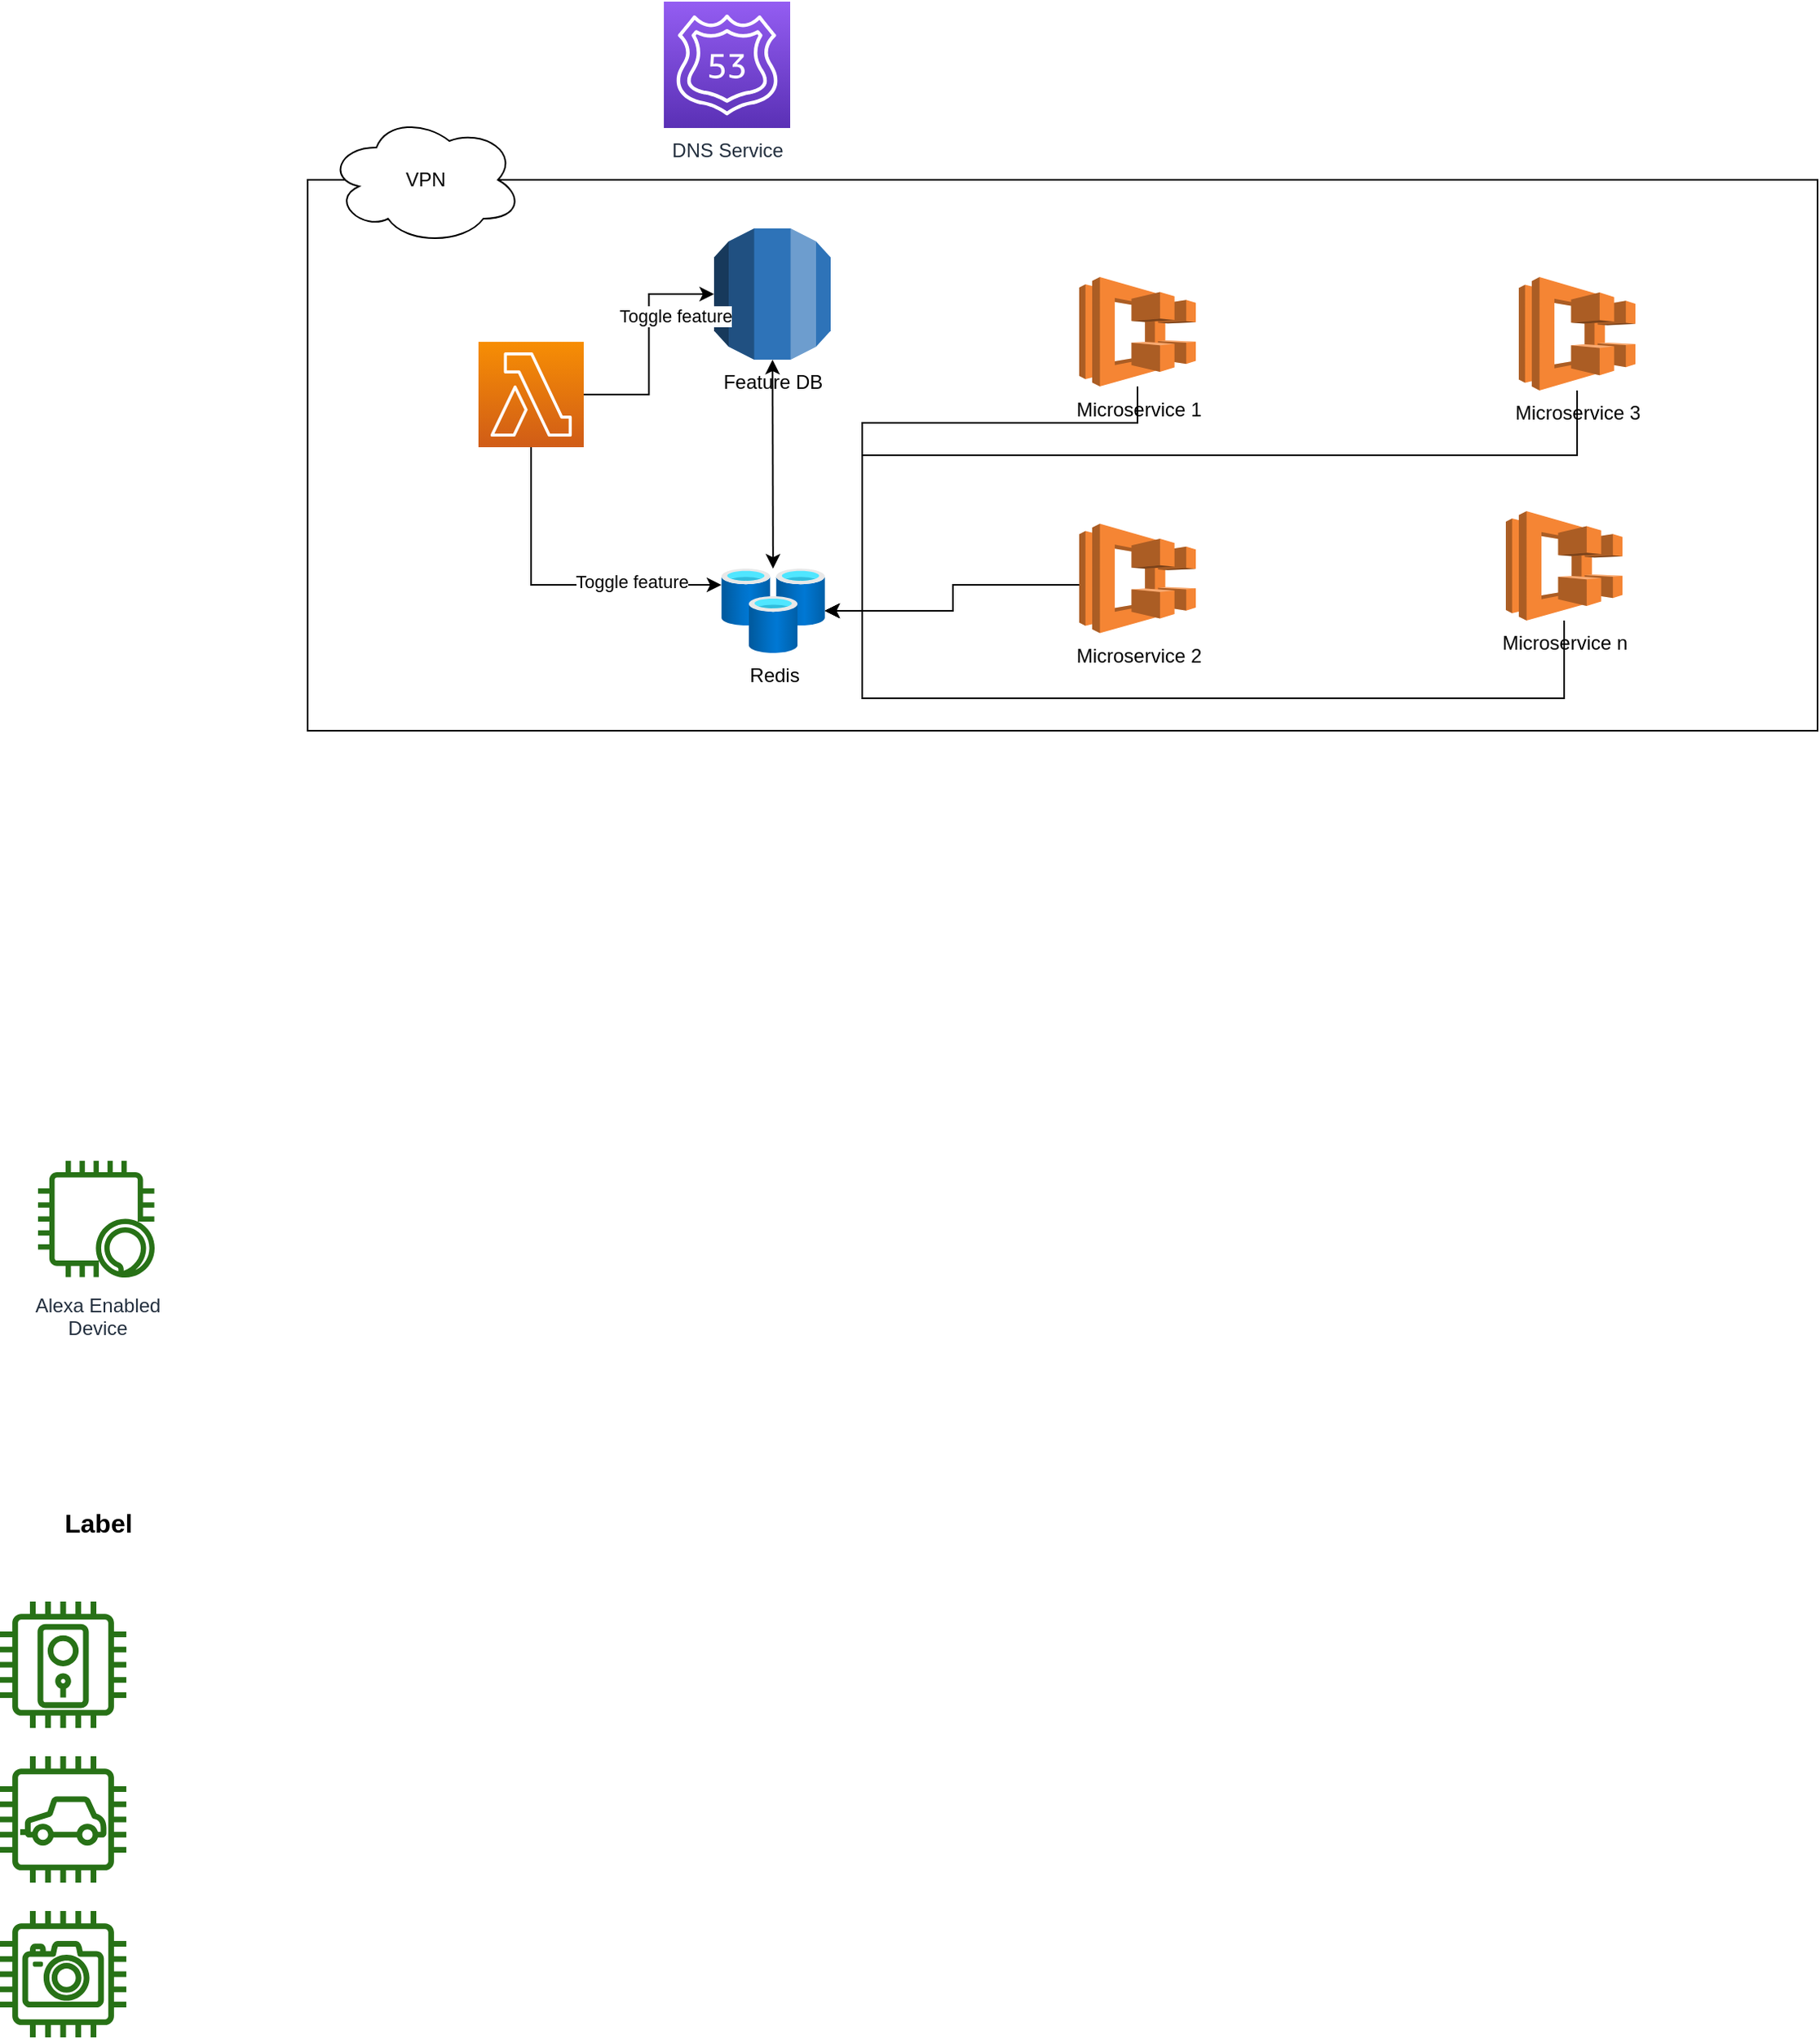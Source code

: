 <mxfile version="20.2.7" type="github">
  <diagram id="Ht1M8jgEwFfnCIfOTk4-" name="Page-1">
    <mxGraphModel dx="1018" dy="585" grid="1" gridSize="10" guides="1" tooltips="1" connect="1" arrows="1" fold="1" page="1" pageScale="1" pageWidth="1169" pageHeight="827" math="0" shadow="0">
      <root>
        <mxCell id="0" />
        <mxCell id="1" parent="0" />
        <mxCell id="SCVMTBWpLvtzJIhz15lM-21" value="Label" style="text;html=1;resizable=0;points=[];autosize=1;align=left;verticalAlign=top;spacingTop=-4;fontSize=16;fontStyle=1" parent="1" vertex="1">
          <mxGeometry x="67.5" y="986.5" width="50" height="20" as="geometry" />
        </mxCell>
        <mxCell id="jZVaUwOg5UY3L9NAnvdq-3" value="Alexa Enabled&lt;br&gt;Device&lt;br&gt;" style="outlineConnect=0;fontColor=#232F3E;gradientColor=none;fillColor=#277116;strokeColor=none;dashed=0;verticalLabelPosition=bottom;verticalAlign=top;align=center;html=1;fontSize=12;fontStyle=0;aspect=fixed;pointerEvents=1;shape=mxgraph.aws4.alexa_enabled_device;" parent="1" vertex="1">
          <mxGeometry x="53.5" y="772.5" width="72" height="78" as="geometry" />
        </mxCell>
        <mxCell id="jZVaUwOg5UY3L9NAnvdq-13" value="" style="outlineConnect=0;fontColor=#232F3E;gradientColor=none;fillColor=#277116;strokeColor=none;dashed=0;verticalLabelPosition=bottom;verticalAlign=top;align=center;html=1;fontSize=12;fontStyle=0;aspect=fixed;pointerEvents=1;shape=mxgraph.aws4.door_lock;" parent="1" vertex="1">
          <mxGeometry x="30" y="1047.5" width="78" height="78" as="geometry" />
        </mxCell>
        <mxCell id="jZVaUwOg5UY3L9NAnvdq-14" value="" style="outlineConnect=0;fontColor=#232F3E;gradientColor=none;fillColor=#277116;strokeColor=none;dashed=0;verticalLabelPosition=bottom;verticalAlign=top;align=center;html=1;fontSize=12;fontStyle=0;aspect=fixed;pointerEvents=1;shape=mxgraph.aws4.car;" parent="1" vertex="1">
          <mxGeometry x="30" y="1143" width="78" height="78" as="geometry" />
        </mxCell>
        <mxCell id="jZVaUwOg5UY3L9NAnvdq-15" value="" style="outlineConnect=0;fontColor=#232F3E;gradientColor=none;fillColor=#277116;strokeColor=none;dashed=0;verticalLabelPosition=bottom;verticalAlign=top;align=center;html=1;fontSize=12;fontStyle=0;aspect=fixed;pointerEvents=1;shape=mxgraph.aws4.camera;" parent="1" vertex="1">
          <mxGeometry x="30" y="1238.5" width="78" height="78" as="geometry" />
        </mxCell>
        <mxCell id="hdaBGS1OVqxbIDVRgrRS-3" value="" style="rounded=0;whiteSpace=wrap;html=1;" vertex="1" parent="1">
          <mxGeometry x="220" y="170" width="932.5" height="340" as="geometry" />
        </mxCell>
        <mxCell id="hdaBGS1OVqxbIDVRgrRS-4" value="VPN" style="ellipse;shape=cloud;whiteSpace=wrap;html=1;" vertex="1" parent="1">
          <mxGeometry x="232.5" y="130" width="120" height="80" as="geometry" />
        </mxCell>
        <mxCell id="hdaBGS1OVqxbIDVRgrRS-26" style="edgeStyle=orthogonalEdgeStyle;rounded=0;orthogonalLoop=1;jettySize=auto;html=1;" edge="1" parent="1" source="hdaBGS1OVqxbIDVRgrRS-5" target="hdaBGS1OVqxbIDVRgrRS-13">
          <mxGeometry relative="1" as="geometry">
            <Array as="points">
              <mxPoint x="996.5" y="490" />
              <mxPoint x="562.5" y="490" />
              <mxPoint x="562.5" y="436" />
            </Array>
          </mxGeometry>
        </mxCell>
        <mxCell id="hdaBGS1OVqxbIDVRgrRS-5" value="Microservice n" style="outlineConnect=0;dashed=0;verticalLabelPosition=bottom;verticalAlign=top;align=center;html=1;shape=mxgraph.aws3.ecs;fillColor=#F58534;gradientColor=none;" vertex="1" parent="1">
          <mxGeometry x="960" y="374.5" width="72" height="67.5" as="geometry" />
        </mxCell>
        <mxCell id="hdaBGS1OVqxbIDVRgrRS-24" style="edgeStyle=orthogonalEdgeStyle;rounded=0;orthogonalLoop=1;jettySize=auto;html=1;" edge="1" parent="1" source="hdaBGS1OVqxbIDVRgrRS-6" target="hdaBGS1OVqxbIDVRgrRS-13">
          <mxGeometry relative="1" as="geometry">
            <Array as="points">
              <mxPoint x="732.5" y="320" />
              <mxPoint x="562.5" y="320" />
              <mxPoint x="562.5" y="436" />
            </Array>
          </mxGeometry>
        </mxCell>
        <mxCell id="hdaBGS1OVqxbIDVRgrRS-6" value="Microservice 1" style="outlineConnect=0;dashed=0;verticalLabelPosition=bottom;verticalAlign=top;align=center;html=1;shape=mxgraph.aws3.ecs;fillColor=#F58534;gradientColor=none;" vertex="1" parent="1">
          <mxGeometry x="696.5" y="230" width="72" height="67.5" as="geometry" />
        </mxCell>
        <mxCell id="hdaBGS1OVqxbIDVRgrRS-22" style="edgeStyle=orthogonalEdgeStyle;rounded=0;orthogonalLoop=1;jettySize=auto;html=1;" edge="1" parent="1" source="hdaBGS1OVqxbIDVRgrRS-7" target="hdaBGS1OVqxbIDVRgrRS-13">
          <mxGeometry relative="1" as="geometry">
            <Array as="points">
              <mxPoint x="618.5" y="420" />
              <mxPoint x="618.5" y="436" />
            </Array>
          </mxGeometry>
        </mxCell>
        <mxCell id="hdaBGS1OVqxbIDVRgrRS-7" value="Microservice 2" style="outlineConnect=0;dashed=0;verticalLabelPosition=bottom;verticalAlign=top;align=center;html=1;shape=mxgraph.aws3.ecs;fillColor=#F58534;gradientColor=none;" vertex="1" parent="1">
          <mxGeometry x="696.5" y="382.25" width="72" height="67.5" as="geometry" />
        </mxCell>
        <mxCell id="hdaBGS1OVqxbIDVRgrRS-25" style="edgeStyle=orthogonalEdgeStyle;rounded=0;orthogonalLoop=1;jettySize=auto;html=1;" edge="1" parent="1" source="hdaBGS1OVqxbIDVRgrRS-9" target="hdaBGS1OVqxbIDVRgrRS-13">
          <mxGeometry relative="1" as="geometry">
            <Array as="points">
              <mxPoint x="1004.5" y="340" />
              <mxPoint x="562.5" y="340" />
              <mxPoint x="562.5" y="436" />
            </Array>
          </mxGeometry>
        </mxCell>
        <mxCell id="hdaBGS1OVqxbIDVRgrRS-9" value="Microservice 3" style="outlineConnect=0;dashed=0;verticalLabelPosition=bottom;verticalAlign=top;align=center;html=1;shape=mxgraph.aws3.ecs;fillColor=#F58534;gradientColor=none;" vertex="1" parent="1">
          <mxGeometry x="968" y="230" width="72" height="70" as="geometry" />
        </mxCell>
        <mxCell id="hdaBGS1OVqxbIDVRgrRS-10" value="Feature DB" style="outlineConnect=0;dashed=0;verticalLabelPosition=bottom;verticalAlign=top;align=center;html=1;shape=mxgraph.aws3.rds;fillColor=#2E73B8;gradientColor=none;" vertex="1" parent="1">
          <mxGeometry x="471" y="200" width="72" height="81" as="geometry" />
        </mxCell>
        <mxCell id="hdaBGS1OVqxbIDVRgrRS-13" value="Redis" style="aspect=fixed;html=1;points=[];align=center;image;fontSize=12;image=img/lib/azure2/databases/Cache_Redis.svg;" vertex="1" parent="1">
          <mxGeometry x="475.5" y="410" width="64" height="52" as="geometry" />
        </mxCell>
        <mxCell id="hdaBGS1OVqxbIDVRgrRS-16" style="edgeStyle=orthogonalEdgeStyle;rounded=0;orthogonalLoop=1;jettySize=auto;html=1;" edge="1" parent="1" source="hdaBGS1OVqxbIDVRgrRS-15" target="hdaBGS1OVqxbIDVRgrRS-10">
          <mxGeometry relative="1" as="geometry" />
        </mxCell>
        <mxCell id="hdaBGS1OVqxbIDVRgrRS-19" value="Toggle feature" style="edgeLabel;html=1;align=center;verticalAlign=middle;resizable=0;points=[];" vertex="1" connectable="0" parent="hdaBGS1OVqxbIDVRgrRS-16">
          <mxGeometry x="0.255" relative="1" as="geometry">
            <mxPoint x="16" as="offset" />
          </mxGeometry>
        </mxCell>
        <mxCell id="hdaBGS1OVqxbIDVRgrRS-17" style="edgeStyle=orthogonalEdgeStyle;rounded=0;orthogonalLoop=1;jettySize=auto;html=1;" edge="1" parent="1" source="hdaBGS1OVqxbIDVRgrRS-15" target="hdaBGS1OVqxbIDVRgrRS-13">
          <mxGeometry relative="1" as="geometry">
            <mxPoint x="402.5" y="420" as="targetPoint" />
            <Array as="points">
              <mxPoint x="525.5" y="420" />
            </Array>
          </mxGeometry>
        </mxCell>
        <mxCell id="hdaBGS1OVqxbIDVRgrRS-18" value="Toggle feature" style="edgeLabel;html=1;align=center;verticalAlign=middle;resizable=0;points=[];" vertex="1" connectable="0" parent="hdaBGS1OVqxbIDVRgrRS-17">
          <mxGeometry x="0.435" y="2" relative="1" as="geometry">
            <mxPoint x="1" as="offset" />
          </mxGeometry>
        </mxCell>
        <mxCell id="hdaBGS1OVqxbIDVRgrRS-15" value="" style="sketch=0;points=[[0,0,0],[0.25,0,0],[0.5,0,0],[0.75,0,0],[1,0,0],[0,1,0],[0.25,1,0],[0.5,1,0],[0.75,1,0],[1,1,0],[0,0.25,0],[0,0.5,0],[0,0.75,0],[1,0.25,0],[1,0.5,0],[1,0.75,0]];outlineConnect=0;fontColor=#232F3E;gradientColor=#F78E04;gradientDirection=north;fillColor=#D05C17;strokeColor=#ffffff;dashed=0;verticalLabelPosition=bottom;verticalAlign=top;align=center;html=1;fontSize=12;fontStyle=0;aspect=fixed;shape=mxgraph.aws4.resourceIcon;resIcon=mxgraph.aws4.lambda;" vertex="1" parent="1">
          <mxGeometry x="325.5" y="270" width="65" height="65" as="geometry" />
        </mxCell>
        <mxCell id="hdaBGS1OVqxbIDVRgrRS-27" value="" style="endArrow=classic;startArrow=classic;html=1;rounded=0;" edge="1" parent="1" source="hdaBGS1OVqxbIDVRgrRS-13" target="hdaBGS1OVqxbIDVRgrRS-10">
          <mxGeometry width="50" height="50" relative="1" as="geometry">
            <mxPoint x="632.5" y="420" as="sourcePoint" />
            <mxPoint x="532.5" y="320" as="targetPoint" />
          </mxGeometry>
        </mxCell>
        <mxCell id="hdaBGS1OVqxbIDVRgrRS-28" value="DNS Service" style="sketch=0;points=[[0,0,0],[0.25,0,0],[0.5,0,0],[0.75,0,0],[1,0,0],[0,1,0],[0.25,1,0],[0.5,1,0],[0.75,1,0],[1,1,0],[0,0.25,0],[0,0.5,0],[0,0.75,0],[1,0.25,0],[1,0.5,0],[1,0.75,0]];outlineConnect=0;fontColor=#232F3E;gradientColor=#945DF2;gradientDirection=north;fillColor=#5A30B5;strokeColor=#ffffff;dashed=0;verticalLabelPosition=bottom;verticalAlign=top;align=center;html=1;fontSize=12;fontStyle=0;aspect=fixed;shape=mxgraph.aws4.resourceIcon;resIcon=mxgraph.aws4.route_53;" vertex="1" parent="1">
          <mxGeometry x="440" y="60" width="78" height="78" as="geometry" />
        </mxCell>
      </root>
    </mxGraphModel>
  </diagram>
</mxfile>

